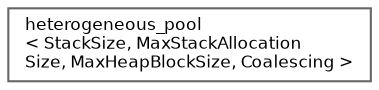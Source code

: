 digraph "Graphical Class Hierarchy"
{
 // LATEX_PDF_SIZE
  bgcolor="transparent";
  edge [fontname=Helvetica,fontsize=8,labelfontname=Helvetica,labelfontsize=8];
  node [fontname=Helvetica,fontsize=8,shape=box,height=0.2,width=0.4];
  rankdir="LR";
  Node0 [id="Node000000",label="heterogeneous_pool\l\< StackSize, MaxStackAllocation\lSize, MaxHeapBlockSize, Coalescing \>",height=0.2,width=0.4,color="grey40", fillcolor="white", style="filled",URL="$d7/d3f/classchdr_1_1heterogeneous__pool.html",tooltip="A pooled memory resource for managing heterogeneous memory allocations."];
}
